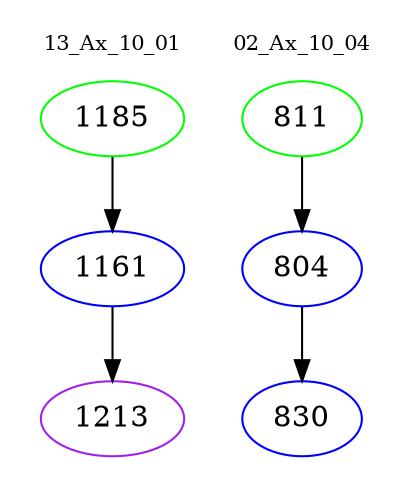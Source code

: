 digraph{
subgraph cluster_0 {
color = white
label = "13_Ax_10_01";
fontsize=10;
T0_1185 [label="1185", color="green"]
T0_1185 -> T0_1161 [color="black"]
T0_1161 [label="1161", color="blue"]
T0_1161 -> T0_1213 [color="black"]
T0_1213 [label="1213", color="purple"]
}
subgraph cluster_1 {
color = white
label = "02_Ax_10_04";
fontsize=10;
T1_811 [label="811", color="green"]
T1_811 -> T1_804 [color="black"]
T1_804 [label="804", color="blue"]
T1_804 -> T1_830 [color="black"]
T1_830 [label="830", color="blue"]
}
}
